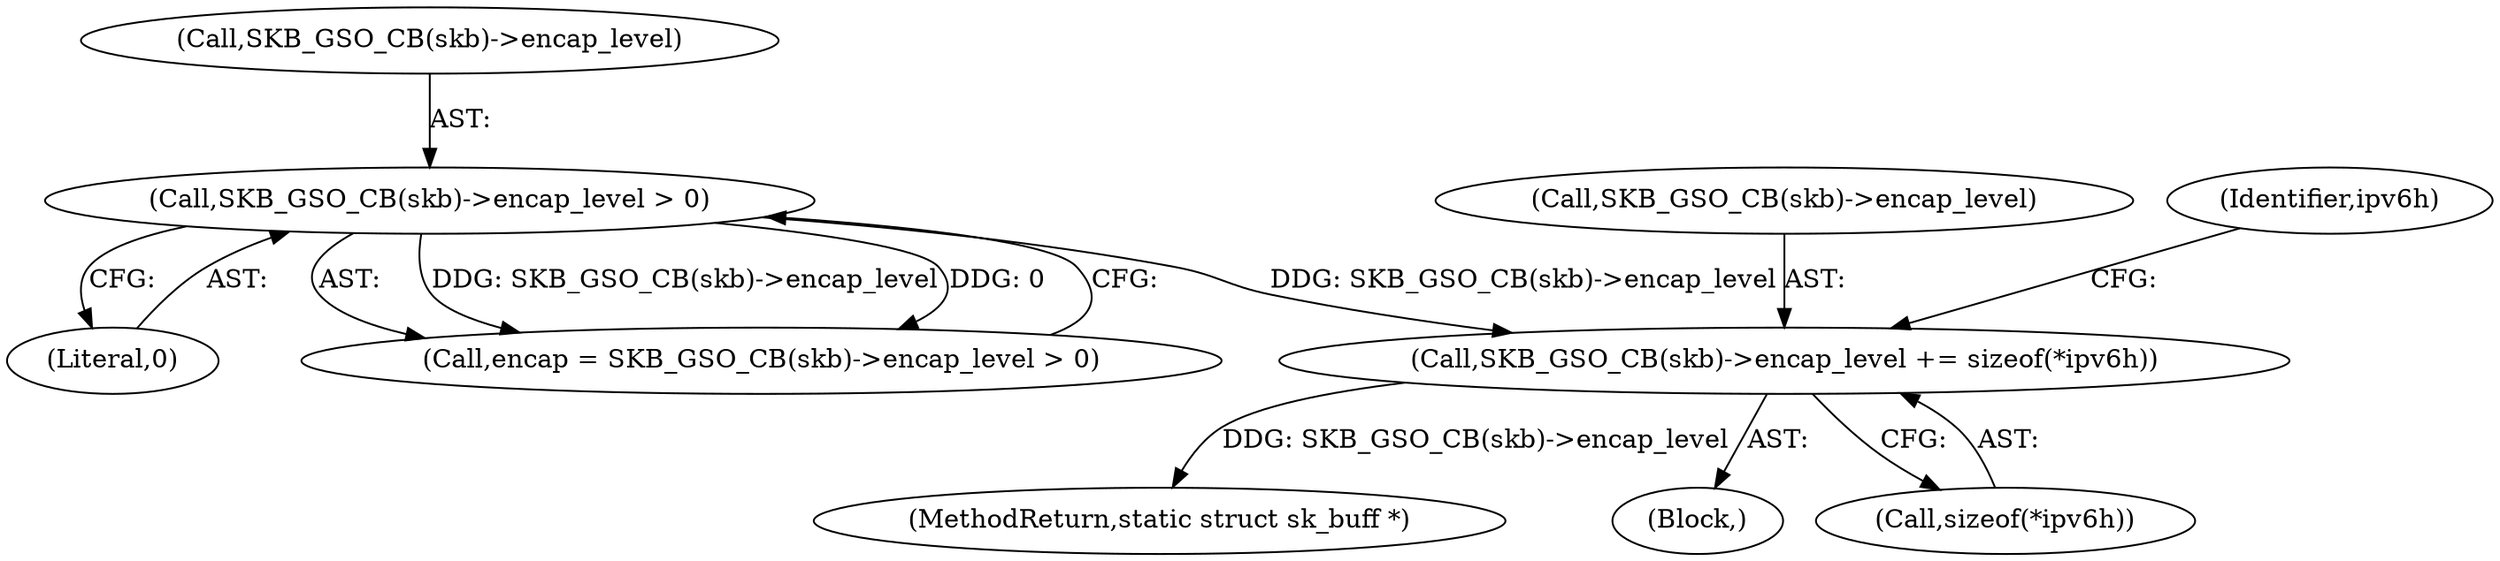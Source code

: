 digraph "0_linux_2423496af35d94a87156b063ea5cedffc10a70a1@pointer" {
"1000160" [label="(Call,SKB_GSO_CB(skb)->encap_level += sizeof(*ipv6h))"];
"1000145" [label="(Call,SKB_GSO_CB(skb)->encap_level > 0)"];
"1000161" [label="(Call,SKB_GSO_CB(skb)->encap_level)"];
"1000150" [label="(Literal,0)"];
"1000143" [label="(Call,encap = SKB_GSO_CB(skb)->encap_level > 0)"];
"1000385" [label="(MethodReturn,static struct sk_buff *)"];
"1000169" [label="(Identifier,ipv6h)"];
"1000145" [label="(Call,SKB_GSO_CB(skb)->encap_level > 0)"];
"1000160" [label="(Call,SKB_GSO_CB(skb)->encap_level += sizeof(*ipv6h))"];
"1000103" [label="(Block,)"];
"1000146" [label="(Call,SKB_GSO_CB(skb)->encap_level)"];
"1000165" [label="(Call,sizeof(*ipv6h))"];
"1000160" -> "1000103"  [label="AST: "];
"1000160" -> "1000165"  [label="CFG: "];
"1000161" -> "1000160"  [label="AST: "];
"1000165" -> "1000160"  [label="AST: "];
"1000169" -> "1000160"  [label="CFG: "];
"1000160" -> "1000385"  [label="DDG: SKB_GSO_CB(skb)->encap_level"];
"1000145" -> "1000160"  [label="DDG: SKB_GSO_CB(skb)->encap_level"];
"1000145" -> "1000143"  [label="AST: "];
"1000145" -> "1000150"  [label="CFG: "];
"1000146" -> "1000145"  [label="AST: "];
"1000150" -> "1000145"  [label="AST: "];
"1000143" -> "1000145"  [label="CFG: "];
"1000145" -> "1000143"  [label="DDG: SKB_GSO_CB(skb)->encap_level"];
"1000145" -> "1000143"  [label="DDG: 0"];
}

